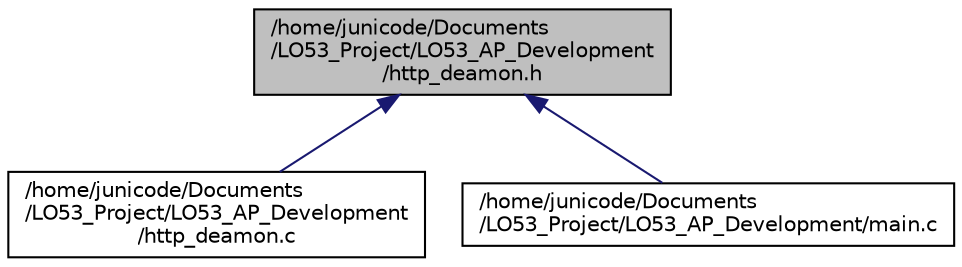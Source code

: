 digraph "/home/junicode/Documents/LO53_Project/LO53_AP_Development/http_deamon.h"
{
  edge [fontname="Helvetica",fontsize="10",labelfontname="Helvetica",labelfontsize="10"];
  node [fontname="Helvetica",fontsize="10",shape=record];
  Node1 [label="/home/junicode/Documents\l/LO53_Project/LO53_AP_Development\l/http_deamon.h",height=0.2,width=0.4,color="black", fillcolor="grey75", style="filled", fontcolor="black"];
  Node1 -> Node2 [dir="back",color="midnightblue",fontsize="10",style="solid",fontname="Helvetica"];
  Node2 [label="/home/junicode/Documents\l/LO53_Project/LO53_AP_Development\l/http_deamon.c",height=0.2,width=0.4,color="black", fillcolor="white", style="filled",URL="$http__deamon_8c.html",tooltip="This file contains the function for the management of the requests sended by the map server..."];
  Node1 -> Node3 [dir="back",color="midnightblue",fontsize="10",style="solid",fontname="Helvetica"];
  Node3 [label="/home/junicode/Documents\l/LO53_Project/LO53_AP_Development/main.c",height=0.2,width=0.4,color="black", fillcolor="white", style="filled",URL="$main_8c.html",tooltip="This is the entry point of the program; it contains the \"main\" function. "];
}
